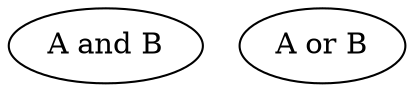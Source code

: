 digraph Perl
{
graph [ rankdir="TB" ]
node [ shape="oval" ]
edge [ color="grey" ]
"node.1" [ label="A and B" ]
"node.2" [ label="A or B" ]
}
